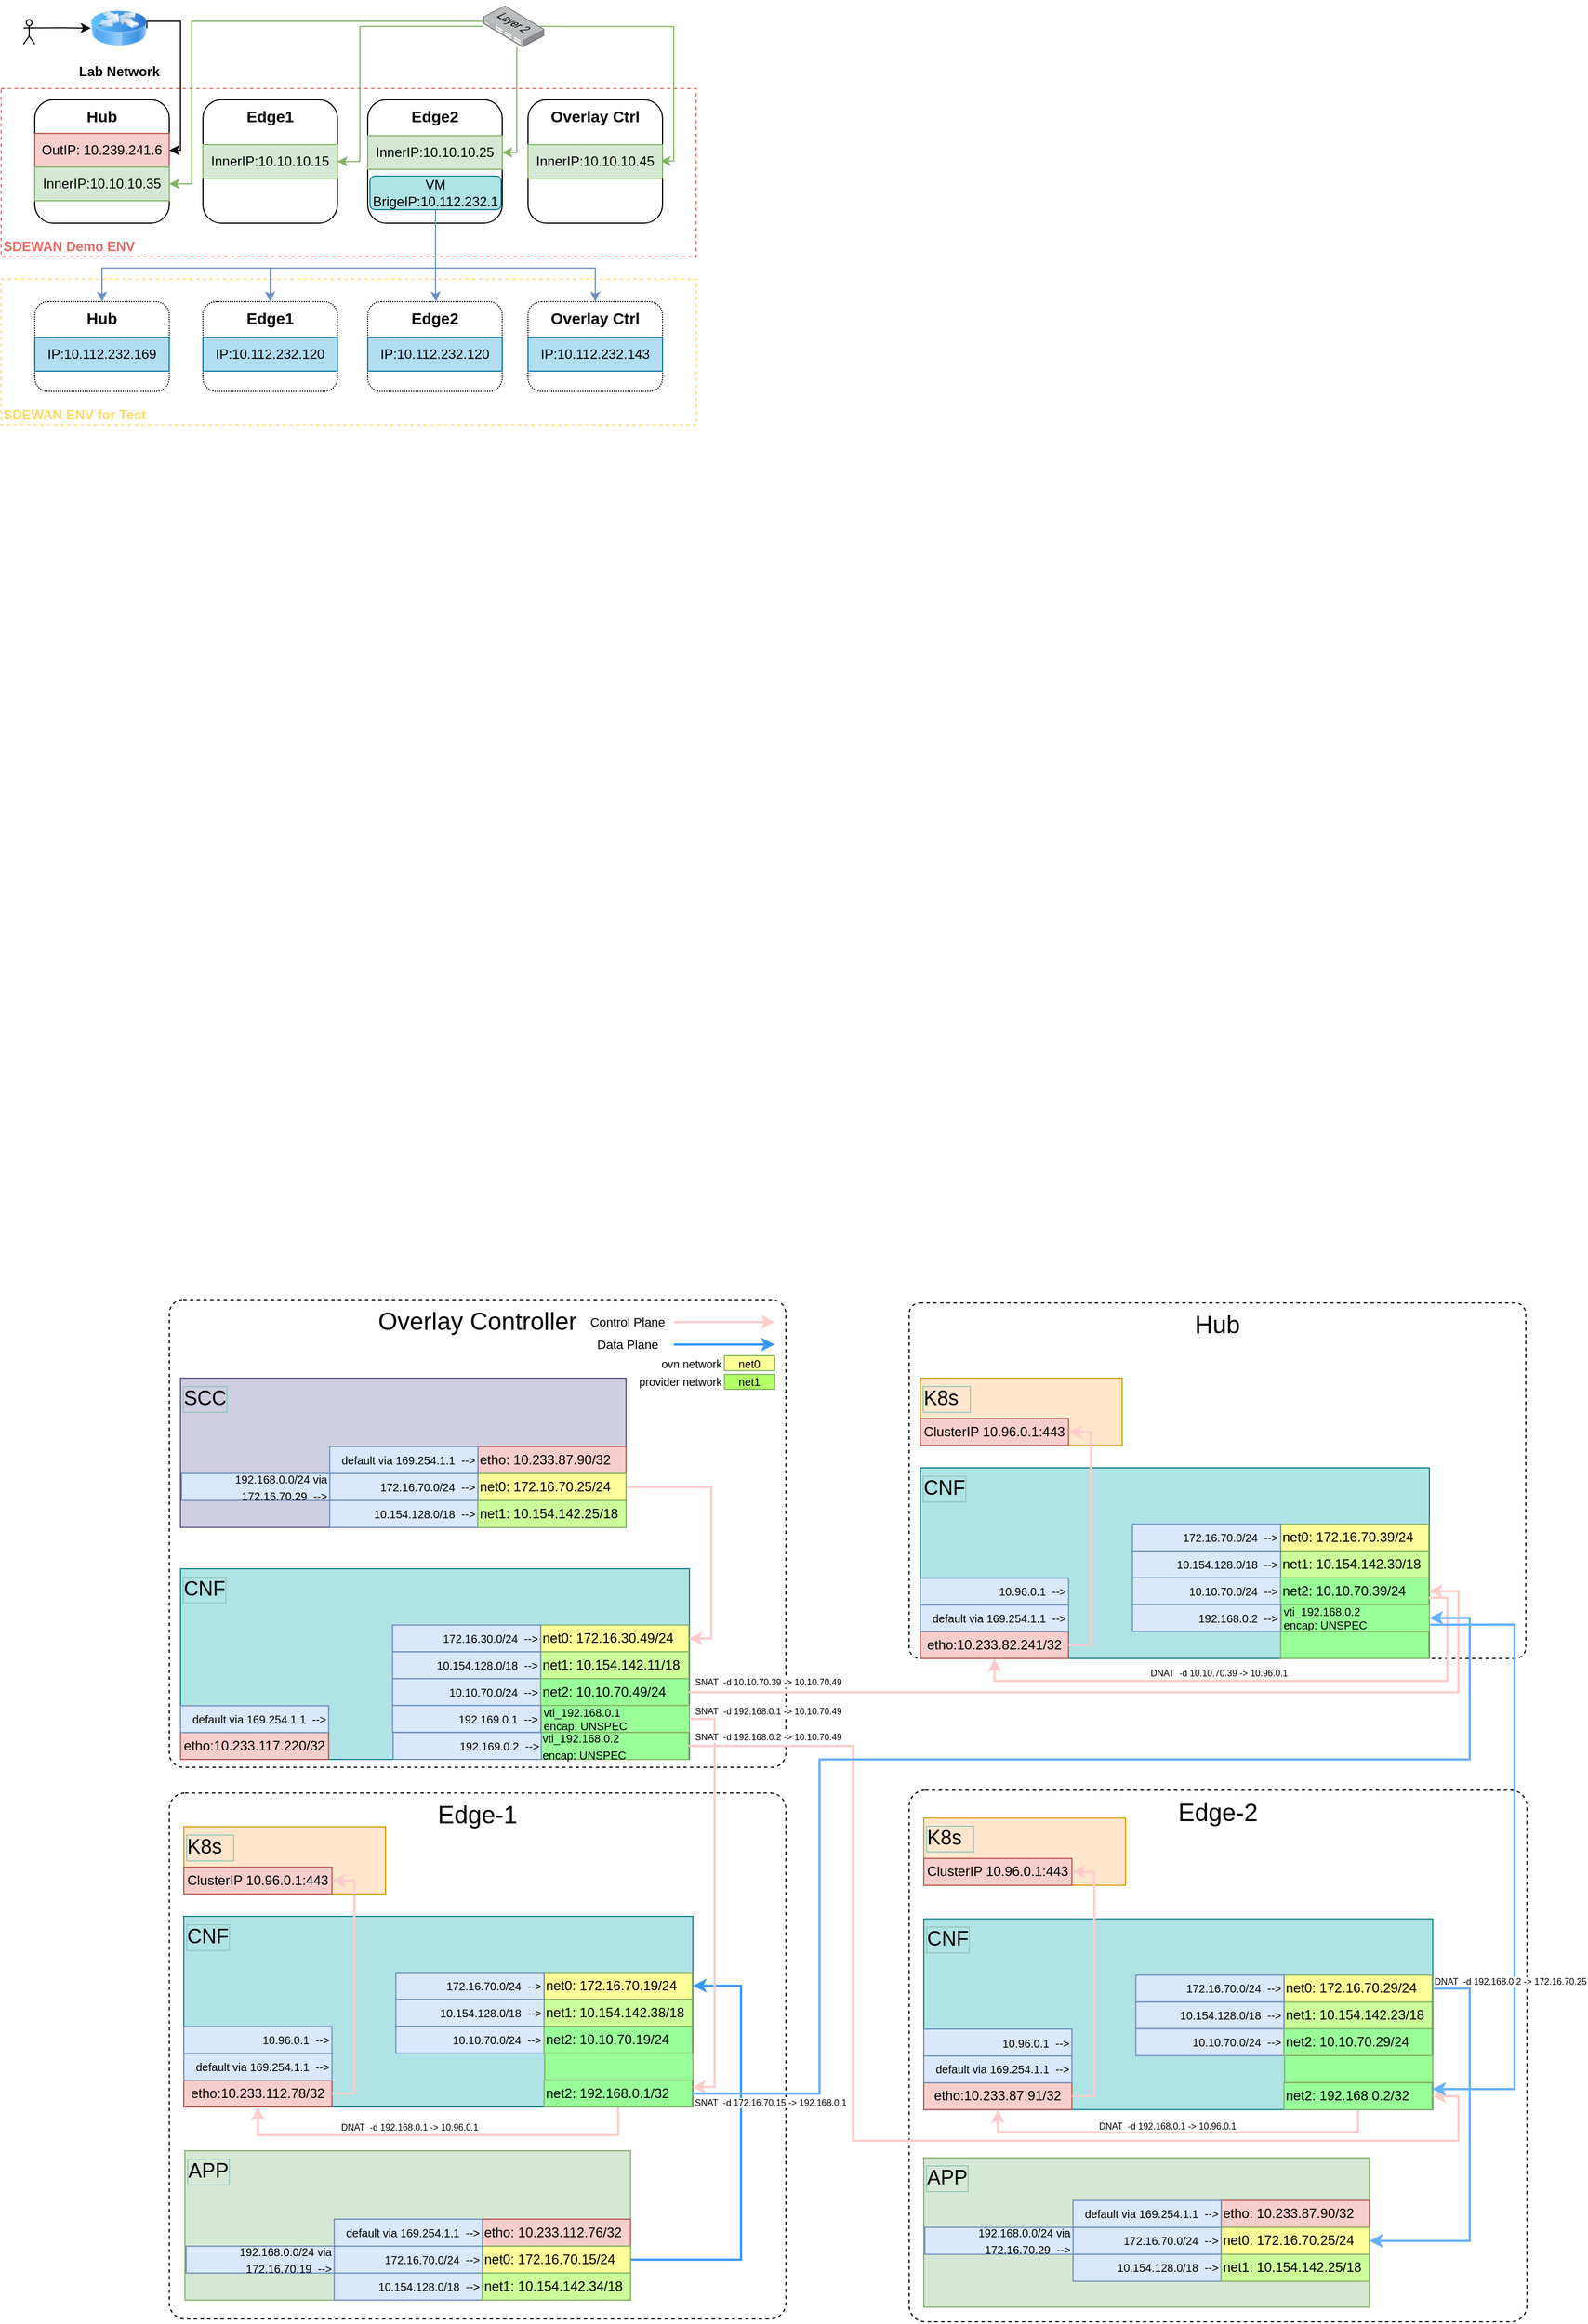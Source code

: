 <mxfile version="15.1.4" type="github">
  <diagram id="uPRll6M5eb0Z-0uBqnHo" name="Page-1">
    <mxGraphModel dx="1670" dy="893" grid="1" gridSize="10" guides="1" tooltips="1" connect="1" arrows="1" fold="1" page="1" pageScale="1" pageWidth="1100" pageHeight="850" math="0" shadow="0">
      <root>
        <mxCell id="0" />
        <mxCell id="1" parent="0" />
        <mxCell id="_BiiGx_ub_-qpmht187N-230" value="" style="group;" parent="1" vertex="1" connectable="0">
          <mxGeometry x="910" y="1827.5" width="551" height="474" as="geometry" />
        </mxCell>
        <mxCell id="_BiiGx_ub_-qpmht187N-104" value="Edge-2" style="rounded=1;whiteSpace=wrap;html=1;fontSize=22;verticalAlign=top;arcSize=3;dashed=1;container=0;" parent="_BiiGx_ub_-qpmht187N-230" vertex="1">
          <mxGeometry width="551" height="474" as="geometry" />
        </mxCell>
        <mxCell id="_BiiGx_ub_-qpmht187N-105" value="APP" style="rounded=0;whiteSpace=wrap;html=1;align=left;verticalAlign=top;labelBorderColor=#9AC7BF;fontSize=18;container=0;fillColor=#d5e8d4;strokeColor=#82b366;" parent="_BiiGx_ub_-qpmht187N-230" vertex="1">
          <mxGeometry x="13" y="327.78" width="397.43" height="133.14" as="geometry" />
        </mxCell>
        <mxCell id="_BiiGx_ub_-qpmht187N-106" value="&lt;span style=&quot;text-align: center&quot;&gt;etho: 10.233.87.90/32&lt;/span&gt;" style="rounded=0;whiteSpace=wrap;html=1;strokeColor=#b85450;container=0;fillColor=#f8cecc;align=left;" parent="_BiiGx_ub_-qpmht187N-230" vertex="1">
          <mxGeometry x="278.285" y="365.781" width="132.145" height="24.046" as="geometry" />
        </mxCell>
        <mxCell id="_BiiGx_ub_-qpmht187N-107" value="net0: 172.16.70.25/24" style="rounded=0;whiteSpace=wrap;html=1;strokeColor=#82b366;container=0;align=left;fillColor=#FFFF99;" parent="_BiiGx_ub_-qpmht187N-230" vertex="1">
          <mxGeometry x="278.285" y="389.827" width="132.145" height="24.046" as="geometry" />
        </mxCell>
        <mxCell id="_BiiGx_ub_-qpmht187N-108" value="172.16.70.0/24&amp;nbsp; --&amp;gt;" style="rounded=0;whiteSpace=wrap;html=1;fillColor=#dae8fc;strokeColor=#6c8ebf;container=0;fontSize=10;align=right;" parent="_BiiGx_ub_-qpmht187N-230" vertex="1">
          <mxGeometry x="146.141" y="389.827" width="132.145" height="24.046" as="geometry" />
        </mxCell>
        <mxCell id="_BiiGx_ub_-qpmht187N-109" value="10.154.128.0/18&amp;nbsp; --&amp;gt;" style="rounded=0;whiteSpace=wrap;html=1;fillColor=#dae8fc;strokeColor=#6c8ebf;container=0;fontSize=10;align=right;" parent="_BiiGx_ub_-qpmht187N-230" vertex="1">
          <mxGeometry x="146.141" y="413.873" width="132.145" height="24.046" as="geometry" />
        </mxCell>
        <mxCell id="_BiiGx_ub_-qpmht187N-110" value="net1: 10.154.142.25/18" style="rounded=0;whiteSpace=wrap;html=1;strokeColor=#82b366;container=0;align=left;fillColor=#CCFF99;" parent="_BiiGx_ub_-qpmht187N-230" vertex="1">
          <mxGeometry x="278.285" y="413.874" width="132.145" height="24.046" as="geometry" />
        </mxCell>
        <mxCell id="_BiiGx_ub_-qpmht187N-111" value="&lt;font style=&quot;font-size: 10px&quot;&gt;default via 169.254.1.1&amp;nbsp; --&amp;gt;&lt;/font&gt;" style="rounded=0;whiteSpace=wrap;html=1;fillColor=#dae8fc;strokeColor=#6c8ebf;container=0;align=right;" parent="_BiiGx_ub_-qpmht187N-230" vertex="1">
          <mxGeometry x="146.142" y="365.78" width="132.145" height="24.046" as="geometry" />
        </mxCell>
        <mxCell id="_BiiGx_ub_-qpmht187N-112" value="&lt;font style=&quot;font-size: 10px&quot;&gt;192.168.0.0/24 via 172.16.70.29&amp;nbsp; --&amp;gt;&lt;/font&gt;" style="rounded=0;whiteSpace=wrap;html=1;fillColor=#dae8fc;strokeColor=#6c8ebf;container=0;align=right;" parent="_BiiGx_ub_-qpmht187N-230" vertex="1">
          <mxGeometry x="14" y="389.827" width="132.145" height="24.046" as="geometry" />
        </mxCell>
        <mxCell id="_BiiGx_ub_-qpmht187N-113" value="CNF" style="rounded=0;whiteSpace=wrap;html=1;align=left;verticalAlign=top;labelBorderColor=#9AC7BF;fontSize=18;container=0;fillColor=#b0e3e6;strokeColor=#0e8088;" parent="_BiiGx_ub_-qpmht187N-230" vertex="1">
          <mxGeometry x="13" y="114.78" width="454" height="169.999" as="geometry" />
        </mxCell>
        <mxCell id="_BiiGx_ub_-qpmht187N-114" value="&lt;span&gt;etho:10.233.87.91/32&lt;br&gt;&lt;/span&gt;" style="rounded=0;whiteSpace=wrap;html=1;fillColor=#f8cecc;strokeColor=#b85450;container=0;" parent="_BiiGx_ub_-qpmht187N-230" vertex="1">
          <mxGeometry x="13.001" y="260.868" width="132.143" height="23.911" as="geometry" />
        </mxCell>
        <mxCell id="_BiiGx_ub_-qpmht187N-256" style="edgeStyle=orthogonalEdgeStyle;rounded=0;orthogonalLoop=1;jettySize=auto;html=1;exitX=1;exitY=0.5;exitDx=0;exitDy=0;entryX=1;entryY=0.5;entryDx=0;entryDy=0;fontSize=10;fontColor=#67AB9F;strokeColor=#66B2FF;strokeWidth=2;" parent="_BiiGx_ub_-qpmht187N-230" source="_BiiGx_ub_-qpmht187N-115" target="_BiiGx_ub_-qpmht187N-107" edge="1">
          <mxGeometry relative="1" as="geometry">
            <Array as="points">
              <mxPoint x="500" y="177" />
              <mxPoint x="500" y="402" />
            </Array>
          </mxGeometry>
        </mxCell>
        <mxCell id="_BiiGx_ub_-qpmht187N-115" value="net0: 172.16.70.29/24" style="rounded=0;whiteSpace=wrap;html=1;strokeColor=#82b366;container=0;align=left;fillColor=#FFFF99;" parent="_BiiGx_ub_-qpmht187N-230" vertex="1">
          <mxGeometry x="334.313" y="164.954" width="132.143" height="23.911" as="geometry" />
        </mxCell>
        <mxCell id="_BiiGx_ub_-qpmht187N-116" value="net1: 10.154.142.23/18" style="rounded=0;whiteSpace=wrap;html=1;strokeColor=#82b366;container=0;fillColor=#CCFF99;align=left;" parent="_BiiGx_ub_-qpmht187N-230" vertex="1">
          <mxGeometry x="334.313" y="188.865" width="132.143" height="23.911" as="geometry" />
        </mxCell>
        <mxCell id="_BiiGx_ub_-qpmht187N-117" value="172.16.70.0/24&amp;nbsp; --&amp;gt;" style="rounded=0;whiteSpace=wrap;html=1;fillColor=#dae8fc;strokeColor=#6c8ebf;container=0;fontSize=10;align=right;" parent="_BiiGx_ub_-qpmht187N-230" vertex="1">
          <mxGeometry x="202.17" y="164.954" width="132.143" height="23.911" as="geometry" />
        </mxCell>
        <mxCell id="_BiiGx_ub_-qpmht187N-118" value="10.154.128.0/18&amp;nbsp; --&amp;gt;" style="rounded=0;whiteSpace=wrap;html=1;fillColor=#dae8fc;strokeColor=#6c8ebf;container=0;fontSize=10;align=right;" parent="_BiiGx_ub_-qpmht187N-230" vertex="1">
          <mxGeometry x="202.17" y="188.865" width="132.143" height="23.911" as="geometry" />
        </mxCell>
        <mxCell id="_BiiGx_ub_-qpmht187N-119" value="10.10.70.0/24&amp;nbsp; --&amp;gt;" style="rounded=0;whiteSpace=wrap;html=1;fillColor=#dae8fc;strokeColor=#6c8ebf;container=0;fontSize=10;align=right;" parent="_BiiGx_ub_-qpmht187N-230" vertex="1">
          <mxGeometry x="202.17" y="212.776" width="132.143" height="23.911" as="geometry" />
        </mxCell>
        <mxCell id="_BiiGx_ub_-qpmht187N-120" value="&lt;font style=&quot;font-size: 10px&quot;&gt;default via 169.254.1.1&amp;nbsp; --&amp;gt;&lt;/font&gt;" style="rounded=0;whiteSpace=wrap;html=1;fillColor=#dae8fc;strokeColor=#6c8ebf;container=0;align=right;" parent="_BiiGx_ub_-qpmht187N-230" vertex="1">
          <mxGeometry x="13.001" y="236.957" width="132.143" height="23.911" as="geometry" />
        </mxCell>
        <mxCell id="_BiiGx_ub_-qpmht187N-121" value="net2: 10.10.70.29/24" style="rounded=0;whiteSpace=wrap;html=1;strokeColor=#82b366;container=0;align=left;fillColor=#99FF99;" parent="_BiiGx_ub_-qpmht187N-230" vertex="1">
          <mxGeometry x="334.313" y="212.777" width="132.143" height="23.911" as="geometry" />
        </mxCell>
        <mxCell id="_BiiGx_ub_-qpmht187N-122" value="" style="rounded=0;whiteSpace=wrap;html=1;strokeColor=#82b366;container=0;align=left;fillColor=#99FF99;" parent="_BiiGx_ub_-qpmht187N-230" vertex="1">
          <mxGeometry x="334.853" y="236.689" width="132.143" height="23.911" as="geometry" />
        </mxCell>
        <mxCell id="_BiiGx_ub_-qpmht187N-248" style="edgeStyle=orthogonalEdgeStyle;rounded=0;orthogonalLoop=1;jettySize=auto;html=1;exitX=0.5;exitY=1;exitDx=0;exitDy=0;entryX=0.5;entryY=1;entryDx=0;entryDy=0;fontSize=10;fontColor=#67AB9F;strokeColor=#FFCCCC;strokeWidth=2;" parent="_BiiGx_ub_-qpmht187N-230" source="_BiiGx_ub_-qpmht187N-123" target="_BiiGx_ub_-qpmht187N-114" edge="1">
          <mxGeometry relative="1" as="geometry" />
        </mxCell>
        <mxCell id="_BiiGx_ub_-qpmht187N-123" value="net2: 192.168.0.2/32" style="rounded=0;whiteSpace=wrap;html=1;strokeColor=#82b366;container=0;align=left;fillColor=#99FF99;" parent="_BiiGx_ub_-qpmht187N-230" vertex="1">
          <mxGeometry x="334.313" y="260.869" width="132.143" height="23.911" as="geometry" />
        </mxCell>
        <mxCell id="_BiiGx_ub_-qpmht187N-124" value="&lt;font style=&quot;font-size: 10px&quot;&gt;&amp;nbsp; 10.96.0.1&amp;nbsp; --&amp;gt;&lt;/font&gt;" style="rounded=0;whiteSpace=wrap;html=1;fillColor=#dae8fc;strokeColor=#6c8ebf;container=0;align=right;" parent="_BiiGx_ub_-qpmht187N-230" vertex="1">
          <mxGeometry x="13.001" y="213.046" width="132.143" height="23.911" as="geometry" />
        </mxCell>
        <mxCell id="_BiiGx_ub_-qpmht187N-240" value="" style="group" parent="_BiiGx_ub_-qpmht187N-230" vertex="1" connectable="0">
          <mxGeometry x="13" y="24.78" width="180" height="60" as="geometry" />
        </mxCell>
        <mxCell id="_BiiGx_ub_-qpmht187N-241" value="K8s&amp;nbsp;&amp;nbsp;" style="rounded=0;whiteSpace=wrap;html=1;align=left;verticalAlign=top;labelBorderColor=#9AC7BF;fontSize=18;container=0;fillColor=#ffe6cc;strokeColor=#d79b00;" parent="_BiiGx_ub_-qpmht187N-240" vertex="1">
          <mxGeometry width="180" height="60" as="geometry" />
        </mxCell>
        <mxCell id="_BiiGx_ub_-qpmht187N-242" value="ClusterIP 10.96.0.1:443" style="rounded=0;whiteSpace=wrap;html=1;fillColor=#f8cecc;strokeColor=#b85450;container=0;" parent="_BiiGx_ub_-qpmht187N-240" vertex="1">
          <mxGeometry x="0.001" y="36.088" width="132.143" height="23.911" as="geometry" />
        </mxCell>
        <mxCell id="_BiiGx_ub_-qpmht187N-250" style="edgeStyle=orthogonalEdgeStyle;rounded=0;orthogonalLoop=1;jettySize=auto;html=1;exitX=1;exitY=0.5;exitDx=0;exitDy=0;entryX=1;entryY=0.5;entryDx=0;entryDy=0;fontSize=10;fontColor=#67AB9F;strokeColor=#FFCCCC;strokeWidth=2;" parent="_BiiGx_ub_-qpmht187N-230" source="_BiiGx_ub_-qpmht187N-114" target="_BiiGx_ub_-qpmht187N-242" edge="1">
          <mxGeometry relative="1" as="geometry" />
        </mxCell>
        <mxCell id="fcIH0-72oSz8u45Yj2zX-9" value="DNAT&amp;nbsp; -d 192.168.0.1 -&amp;gt; 10.96.0.1" style="edgeLabel;html=1;align=center;verticalAlign=middle;resizable=0;points=[];fontSize=8;" vertex="1" connectable="0" parent="_BiiGx_ub_-qpmht187N-230">
          <mxGeometry x="230.0" y="299.5" as="geometry" />
        </mxCell>
        <mxCell id="_BiiGx_ub_-qpmht187N-260" value="" style="group" parent="1" vertex="1" connectable="0">
          <mxGeometry x="910" y="1400" width="550" height="317" as="geometry" />
        </mxCell>
        <mxCell id="3yVlGVuV2btpdbxURkGZ-27" value="&lt;font color=&quot;#000000&quot;&gt;Hub&lt;/font&gt;" style="rounded=1;whiteSpace=wrap;html=1;fontSize=22;verticalAlign=top;arcSize=3;dashed=1;container=0;fontColor=#67AB9F;" parent="_BiiGx_ub_-qpmht187N-260" vertex="1">
          <mxGeometry y="-7" width="550" height="317" as="geometry" />
        </mxCell>
        <mxCell id="_BiiGx_ub_-qpmht187N-131" value="CNF" style="rounded=0;whiteSpace=wrap;html=1;align=left;verticalAlign=top;labelBorderColor=#9AC7BF;fontSize=18;container=0;fillColor=#b0e3e6;strokeColor=#0e8088;" parent="_BiiGx_ub_-qpmht187N-260" vertex="1">
          <mxGeometry x="10" y="140" width="454" height="169.999" as="geometry" />
        </mxCell>
        <mxCell id="_BiiGx_ub_-qpmht187N-132" value="&lt;span&gt;etho:10.233.82.241/32&lt;br&gt;&lt;/span&gt;" style="rounded=0;whiteSpace=wrap;html=1;fillColor=#f8cecc;strokeColor=#b85450;container=0;" parent="_BiiGx_ub_-qpmht187N-260" vertex="1">
          <mxGeometry x="10.001" y="286.088" width="132.143" height="23.911" as="geometry" />
        </mxCell>
        <mxCell id="_BiiGx_ub_-qpmht187N-133" value="net0: 172.16.70.39/24" style="rounded=0;whiteSpace=wrap;html=1;strokeColor=#82b366;container=0;align=left;fillColor=#FFFF99;" parent="_BiiGx_ub_-qpmht187N-260" vertex="1">
          <mxGeometry x="331.313" y="190.174" width="132.143" height="23.911" as="geometry" />
        </mxCell>
        <mxCell id="_BiiGx_ub_-qpmht187N-134" value="net1: 10.154.142.30/18" style="rounded=0;whiteSpace=wrap;html=1;strokeColor=#82b366;container=0;fillColor=#CCFF99;align=left;" parent="_BiiGx_ub_-qpmht187N-260" vertex="1">
          <mxGeometry x="331.313" y="214.085" width="132.143" height="23.911" as="geometry" />
        </mxCell>
        <mxCell id="_BiiGx_ub_-qpmht187N-135" value="172.16.70.0/24&amp;nbsp; --&amp;gt;" style="rounded=0;whiteSpace=wrap;html=1;fillColor=#dae8fc;strokeColor=#6c8ebf;container=0;fontSize=10;align=right;" parent="_BiiGx_ub_-qpmht187N-260" vertex="1">
          <mxGeometry x="199.17" y="190.174" width="132.143" height="23.911" as="geometry" />
        </mxCell>
        <mxCell id="_BiiGx_ub_-qpmht187N-136" value="10.154.128.0/18&amp;nbsp; --&amp;gt;" style="rounded=0;whiteSpace=wrap;html=1;fillColor=#dae8fc;strokeColor=#6c8ebf;container=0;fontSize=10;align=right;" parent="_BiiGx_ub_-qpmht187N-260" vertex="1">
          <mxGeometry x="199.17" y="214.085" width="132.143" height="23.911" as="geometry" />
        </mxCell>
        <mxCell id="_BiiGx_ub_-qpmht187N-137" value="10.10.70.0/24&amp;nbsp; --&amp;gt;" style="rounded=0;whiteSpace=wrap;html=1;fillColor=#dae8fc;strokeColor=#6c8ebf;container=0;fontSize=10;align=right;" parent="_BiiGx_ub_-qpmht187N-260" vertex="1">
          <mxGeometry x="199.17" y="237.996" width="132.143" height="23.911" as="geometry" />
        </mxCell>
        <mxCell id="_BiiGx_ub_-qpmht187N-138" value="&lt;font style=&quot;font-size: 10px&quot;&gt;default via 169.254.1.1&amp;nbsp; --&amp;gt;&lt;/font&gt;" style="rounded=0;whiteSpace=wrap;html=1;fillColor=#dae8fc;strokeColor=#6c8ebf;container=0;align=right;" parent="_BiiGx_ub_-qpmht187N-260" vertex="1">
          <mxGeometry x="10.001" y="262.177" width="132.143" height="23.911" as="geometry" />
        </mxCell>
        <mxCell id="_BiiGx_ub_-qpmht187N-139" value="net2: 10.10.70.39/24" style="rounded=0;whiteSpace=wrap;html=1;strokeColor=#82b366;container=0;align=left;fillColor=#99FF99;" parent="_BiiGx_ub_-qpmht187N-260" vertex="1">
          <mxGeometry x="331.313" y="237.997" width="132.143" height="23.911" as="geometry" />
        </mxCell>
        <mxCell id="_BiiGx_ub_-qpmht187N-140" value="vti_192.168.0.2&lt;br&gt;encap: UNSPEC" style="rounded=0;whiteSpace=wrap;html=1;strokeColor=#82b366;container=0;align=left;fillColor=#99FF99;fontSize=10;" parent="_BiiGx_ub_-qpmht187N-260" vertex="1">
          <mxGeometry x="331.853" y="261.909" width="132.143" height="23.911" as="geometry" />
        </mxCell>
        <mxCell id="_BiiGx_ub_-qpmht187N-141" value="" style="rounded=0;whiteSpace=wrap;html=1;strokeColor=#82b366;container=0;align=left;fillColor=#99FF99;" parent="_BiiGx_ub_-qpmht187N-260" vertex="1">
          <mxGeometry x="331.313" y="286.089" width="132.143" height="23.911" as="geometry" />
        </mxCell>
        <mxCell id="_BiiGx_ub_-qpmht187N-142" value="&lt;font style=&quot;font-size: 10px&quot;&gt;&amp;nbsp; 10.96.0.1&amp;nbsp; --&amp;gt;&lt;/font&gt;" style="rounded=0;whiteSpace=wrap;html=1;fillColor=#dae8fc;strokeColor=#6c8ebf;container=0;align=right;" parent="_BiiGx_ub_-qpmht187N-260" vertex="1">
          <mxGeometry x="10.001" y="238.266" width="132.143" height="23.911" as="geometry" />
        </mxCell>
        <mxCell id="_BiiGx_ub_-qpmht187N-144" value="192.168.0.2&amp;nbsp; --&amp;gt;" style="rounded=0;whiteSpace=wrap;html=1;fillColor=#dae8fc;strokeColor=#6c8ebf;container=0;fontSize=10;align=right;" parent="_BiiGx_ub_-qpmht187N-260" vertex="1">
          <mxGeometry x="199.17" y="261.906" width="132.143" height="23.911" as="geometry" />
        </mxCell>
        <mxCell id="_BiiGx_ub_-qpmht187N-236" value="" style="group" parent="_BiiGx_ub_-qpmht187N-260" vertex="1" connectable="0">
          <mxGeometry x="10" y="60" width="180" height="60" as="geometry" />
        </mxCell>
        <mxCell id="_BiiGx_ub_-qpmht187N-187" value="K8s&amp;nbsp;&amp;nbsp;" style="rounded=0;whiteSpace=wrap;html=1;align=left;verticalAlign=top;labelBorderColor=#9AC7BF;fontSize=18;container=0;fillColor=#ffe6cc;strokeColor=#d79b00;" parent="_BiiGx_ub_-qpmht187N-236" vertex="1">
          <mxGeometry width="180" height="60" as="geometry" />
        </mxCell>
        <mxCell id="_BiiGx_ub_-qpmht187N-188" value="ClusterIP 10.96.0.1:443" style="rounded=0;whiteSpace=wrap;html=1;fillColor=#f8cecc;strokeColor=#b85450;container=0;" parent="_BiiGx_ub_-qpmht187N-236" vertex="1">
          <mxGeometry x="0.001" y="36.088" width="132.143" height="23.911" as="geometry" />
        </mxCell>
        <mxCell id="cJAg5BunOK3X6khebrht-1" style="edgeStyle=orthogonalEdgeStyle;rounded=0;orthogonalLoop=1;jettySize=auto;html=1;exitX=1;exitY=0.5;exitDx=0;exitDy=0;entryX=1;entryY=0.5;entryDx=0;entryDy=0;strokeColor=#FFCCCC;strokeWidth=2;" parent="_BiiGx_ub_-qpmht187N-260" source="_BiiGx_ub_-qpmht187N-132" target="_BiiGx_ub_-qpmht187N-188" edge="1">
          <mxGeometry relative="1" as="geometry" />
        </mxCell>
        <mxCell id="fcIH0-72oSz8u45Yj2zX-10" style="edgeStyle=orthogonalEdgeStyle;rounded=0;orthogonalLoop=1;jettySize=auto;html=1;exitX=1;exitY=0.75;exitDx=0;exitDy=0;entryX=0.5;entryY=1;entryDx=0;entryDy=0;strokeWidth=2;strokeColor=#FFCCCC;" edge="1" parent="_BiiGx_ub_-qpmht187N-260" source="_BiiGx_ub_-qpmht187N-139" target="_BiiGx_ub_-qpmht187N-132">
          <mxGeometry relative="1" as="geometry">
            <Array as="points">
              <mxPoint x="480" y="256" />
              <mxPoint x="480" y="330" />
              <mxPoint x="76" y="330" />
            </Array>
          </mxGeometry>
        </mxCell>
        <mxCell id="_BiiGx_ub_-qpmht187N-175" value="" style="group;fillColor=#ffffff;container=0;" parent="1" vertex="1" connectable="0">
          <mxGeometry x="250" y="1830" width="550" height="450" as="geometry" />
        </mxCell>
        <mxCell id="_BiiGx_ub_-qpmht187N-244" value="" style="group" parent="1" vertex="1" connectable="0">
          <mxGeometry x="250" y="1390" width="554.0" height="417" as="geometry" />
        </mxCell>
        <mxCell id="_BiiGx_ub_-qpmht187N-147" value="Overlay Controller" style="rounded=1;whiteSpace=wrap;html=1;fontSize=22;verticalAlign=top;arcSize=3;dashed=1;container=0;" parent="_BiiGx_ub_-qpmht187N-244" vertex="1">
          <mxGeometry width="550" height="417" as="geometry" />
        </mxCell>
        <mxCell id="_BiiGx_ub_-qpmht187N-148" value="CNF" style="rounded=0;whiteSpace=wrap;html=1;align=left;verticalAlign=top;labelBorderColor=#9AC7BF;fontSize=18;container=0;fillColor=#b0e3e6;strokeColor=#0e8088;" parent="_BiiGx_ub_-qpmht187N-244" vertex="1">
          <mxGeometry x="10" y="240" width="454" height="169.999" as="geometry" />
        </mxCell>
        <mxCell id="_BiiGx_ub_-qpmht187N-149" value="&lt;span&gt;etho:10.233.117.220/32&lt;br&gt;&lt;/span&gt;" style="rounded=0;whiteSpace=wrap;html=1;fillColor=#f8cecc;strokeColor=#b85450;container=0;" parent="_BiiGx_ub_-qpmht187N-244" vertex="1">
          <mxGeometry x="10.001" y="386.088" width="132.143" height="23.911" as="geometry" />
        </mxCell>
        <mxCell id="_BiiGx_ub_-qpmht187N-150" value="net0: 172.16.30.49/24" style="rounded=0;whiteSpace=wrap;html=1;strokeColor=#82b366;container=0;align=left;fillColor=#FFFF99;" parent="_BiiGx_ub_-qpmht187N-244" vertex="1">
          <mxGeometry x="331.313" y="290.174" width="132.143" height="23.911" as="geometry" />
        </mxCell>
        <mxCell id="_BiiGx_ub_-qpmht187N-151" value="net1: 10.154.142.11/18" style="rounded=0;whiteSpace=wrap;html=1;strokeColor=#82b366;container=0;fillColor=#CCFF99;align=left;" parent="_BiiGx_ub_-qpmht187N-244" vertex="1">
          <mxGeometry x="331.313" y="314.085" width="132.143" height="23.911" as="geometry" />
        </mxCell>
        <mxCell id="_BiiGx_ub_-qpmht187N-152" value="172.16.30.0/24&amp;nbsp; --&amp;gt;" style="rounded=0;whiteSpace=wrap;html=1;fillColor=#dae8fc;strokeColor=#6c8ebf;container=0;fontSize=10;align=right;" parent="_BiiGx_ub_-qpmht187N-244" vertex="1">
          <mxGeometry x="199.17" y="290.174" width="132.143" height="23.911" as="geometry" />
        </mxCell>
        <mxCell id="_BiiGx_ub_-qpmht187N-153" value="10.154.128.0/18&amp;nbsp; --&amp;gt;" style="rounded=0;whiteSpace=wrap;html=1;fillColor=#dae8fc;strokeColor=#6c8ebf;container=0;fontSize=10;align=right;" parent="_BiiGx_ub_-qpmht187N-244" vertex="1">
          <mxGeometry x="199.17" y="314.085" width="132.143" height="23.911" as="geometry" />
        </mxCell>
        <mxCell id="_BiiGx_ub_-qpmht187N-154" value="10.10.70.0/24&amp;nbsp; --&amp;gt;" style="rounded=0;whiteSpace=wrap;html=1;fillColor=#dae8fc;strokeColor=#6c8ebf;container=0;fontSize=10;align=right;" parent="_BiiGx_ub_-qpmht187N-244" vertex="1">
          <mxGeometry x="199.17" y="337.996" width="132.143" height="23.911" as="geometry" />
        </mxCell>
        <mxCell id="_BiiGx_ub_-qpmht187N-155" value="&lt;font style=&quot;font-size: 10px&quot;&gt;default via 169.254.1.1&amp;nbsp; --&amp;gt;&lt;/font&gt;" style="rounded=0;whiteSpace=wrap;html=1;fillColor=#dae8fc;strokeColor=#6c8ebf;container=0;align=right;" parent="_BiiGx_ub_-qpmht187N-244" vertex="1">
          <mxGeometry x="10.001" y="362.177" width="132.143" height="23.911" as="geometry" />
        </mxCell>
        <mxCell id="_BiiGx_ub_-qpmht187N-156" value="net2: 10.10.70.49/24" style="rounded=0;whiteSpace=wrap;html=1;strokeColor=#82b366;container=0;align=left;fillColor=#99FF99;" parent="_BiiGx_ub_-qpmht187N-244" vertex="1">
          <mxGeometry x="331.313" y="337.997" width="132.143" height="23.911" as="geometry" />
        </mxCell>
        <mxCell id="_BiiGx_ub_-qpmht187N-157" value="&lt;span&gt;vti_192.168.0.1&lt;/span&gt;&lt;br&gt;&lt;span&gt;encap: UNSPEC&lt;/span&gt;" style="rounded=0;whiteSpace=wrap;html=1;strokeColor=#82b366;container=0;align=left;fillColor=#99FF99;fontSize=10;" parent="_BiiGx_ub_-qpmht187N-244" vertex="1">
          <mxGeometry x="331.853" y="361.909" width="132.143" height="23.911" as="geometry" />
        </mxCell>
        <mxCell id="_BiiGx_ub_-qpmht187N-158" value="&lt;span style=&quot;font-size: 10px&quot;&gt;vti_192.168.0.2&lt;br&gt;&lt;/span&gt;&lt;span style=&quot;font-size: 10px&quot;&gt;encap: UNSPEC&lt;/span&gt;" style="rounded=0;whiteSpace=wrap;html=1;strokeColor=#82b366;container=0;align=left;fillColor=#99FF99;" parent="_BiiGx_ub_-qpmht187N-244" vertex="1">
          <mxGeometry x="331.313" y="386.089" width="132.143" height="23.911" as="geometry" />
        </mxCell>
        <mxCell id="_BiiGx_ub_-qpmht187N-160" value="192.169.0.1&amp;nbsp; --&amp;gt;" style="rounded=0;whiteSpace=wrap;html=1;fillColor=#dae8fc;strokeColor=#6c8ebf;container=0;fontSize=10;align=right;" parent="_BiiGx_ub_-qpmht187N-244" vertex="1">
          <mxGeometry x="199.17" y="361.906" width="132.143" height="23.911" as="geometry" />
        </mxCell>
        <mxCell id="_BiiGx_ub_-qpmht187N-172" value="192.169.0.2&amp;nbsp; --&amp;gt;" style="rounded=0;whiteSpace=wrap;html=1;fillColor=#dae8fc;strokeColor=#6c8ebf;container=0;fontSize=10;align=right;" parent="_BiiGx_ub_-qpmht187N-244" vertex="1">
          <mxGeometry x="199.71" y="386.086" width="132.143" height="23.911" as="geometry" />
        </mxCell>
        <mxCell id="_BiiGx_ub_-qpmht187N-227" style="edgeStyle=orthogonalEdgeStyle;rounded=0;orthogonalLoop=1;jettySize=auto;html=1;exitX=1;exitY=0.5;exitDx=0;exitDy=0;entryX=1;entryY=0.5;entryDx=0;entryDy=0;fontSize=10;fontColor=#67AB9F;strokeColor=#FFCCCC;strokeWidth=2;" parent="_BiiGx_ub_-qpmht187N-244" source="_BiiGx_ub_-qpmht187N-166" target="_BiiGx_ub_-qpmht187N-150" edge="1">
          <mxGeometry as="geometry" />
        </mxCell>
        <mxCell id="_BiiGx_ub_-qpmht187N-164" value="SCC" style="rounded=0;whiteSpace=wrap;html=1;align=left;verticalAlign=top;labelBorderColor=#9AC7BF;fontSize=18;container=0;fillColor=#d0cee2;strokeColor=#56517e;" parent="_BiiGx_ub_-qpmht187N-244" vertex="1">
          <mxGeometry x="10" y="70" width="397.43" height="133.14" as="geometry" />
        </mxCell>
        <mxCell id="_BiiGx_ub_-qpmht187N-165" value="&lt;span style=&quot;text-align: center&quot;&gt;etho: 10.233.87.90/32&lt;/span&gt;" style="rounded=0;whiteSpace=wrap;html=1;strokeColor=#b85450;container=0;fillColor=#f8cecc;align=left;" parent="_BiiGx_ub_-qpmht187N-244" vertex="1">
          <mxGeometry x="275.285" y="131.001" width="132.145" height="24.046" as="geometry" />
        </mxCell>
        <mxCell id="_BiiGx_ub_-qpmht187N-166" value="net0: 172.16.70.25/24" style="rounded=0;whiteSpace=wrap;html=1;strokeColor=#82b366;container=0;align=left;fillColor=#FFFF99;" parent="_BiiGx_ub_-qpmht187N-244" vertex="1">
          <mxGeometry x="275.285" y="155.047" width="132.145" height="24.046" as="geometry" />
        </mxCell>
        <mxCell id="_BiiGx_ub_-qpmht187N-167" value="172.16.70.0/24&amp;nbsp; --&amp;gt;" style="rounded=0;whiteSpace=wrap;html=1;fillColor=#dae8fc;strokeColor=#6c8ebf;container=0;fontSize=10;align=right;" parent="_BiiGx_ub_-qpmht187N-244" vertex="1">
          <mxGeometry x="143.141" y="155.047" width="132.145" height="24.046" as="geometry" />
        </mxCell>
        <mxCell id="_BiiGx_ub_-qpmht187N-168" value="10.154.128.0/18&amp;nbsp; --&amp;gt;" style="rounded=0;whiteSpace=wrap;html=1;fillColor=#dae8fc;strokeColor=#6c8ebf;container=0;fontSize=10;align=right;" parent="_BiiGx_ub_-qpmht187N-244" vertex="1">
          <mxGeometry x="143.141" y="179.093" width="132.145" height="24.046" as="geometry" />
        </mxCell>
        <mxCell id="_BiiGx_ub_-qpmht187N-169" value="net1: 10.154.142.25/18" style="rounded=0;whiteSpace=wrap;html=1;strokeColor=#82b366;container=0;align=left;fillColor=#CCFF99;" parent="_BiiGx_ub_-qpmht187N-244" vertex="1">
          <mxGeometry x="275.285" y="179.094" width="132.145" height="24.046" as="geometry" />
        </mxCell>
        <mxCell id="_BiiGx_ub_-qpmht187N-170" value="&lt;font style=&quot;font-size: 10px&quot;&gt;default via 169.254.1.1&amp;nbsp; --&amp;gt;&lt;/font&gt;" style="rounded=0;whiteSpace=wrap;html=1;fillColor=#dae8fc;strokeColor=#6c8ebf;container=0;align=right;" parent="_BiiGx_ub_-qpmht187N-244" vertex="1">
          <mxGeometry x="143.142" y="131" width="132.145" height="24.046" as="geometry" />
        </mxCell>
        <mxCell id="_BiiGx_ub_-qpmht187N-171" value="&lt;font style=&quot;font-size: 10px&quot;&gt;192.168.0.0/24 via 172.16.70.29&amp;nbsp; --&amp;gt;&lt;/font&gt;" style="rounded=0;whiteSpace=wrap;html=1;fillColor=#dae8fc;strokeColor=#6c8ebf;container=0;align=right;" parent="_BiiGx_ub_-qpmht187N-244" vertex="1">
          <mxGeometry x="11" y="155.047" width="132.145" height="24.046" as="geometry" />
        </mxCell>
        <mxCell id="fcIH0-72oSz8u45Yj2zX-12" value="SNAT&amp;nbsp; -d 10.10.70.39 -&amp;gt; 10.10.70.49" style="edgeLabel;html=1;align=center;verticalAlign=middle;resizable=0;points=[];fontSize=8;" vertex="1" connectable="0" parent="_BiiGx_ub_-qpmht187N-244">
          <mxGeometry x="534.0" y="341" as="geometry" />
        </mxCell>
        <mxCell id="fcIH0-72oSz8u45Yj2zX-14" value="SNAT&amp;nbsp; -d 192.168.0.1 -&amp;gt; 10.10.70.49" style="edgeLabel;html=1;align=center;verticalAlign=middle;resizable=0;points=[];fontSize=8;" vertex="1" connectable="0" parent="_BiiGx_ub_-qpmht187N-244">
          <mxGeometry x="534.0" y="367.18" as="geometry" />
        </mxCell>
        <mxCell id="fcIH0-72oSz8u45Yj2zX-51" value="" style="group;fontSize=10;align=center;" vertex="1" connectable="0" parent="_BiiGx_ub_-qpmht187N-244">
          <mxGeometry x="420" y="50" width="120" height="30" as="geometry" />
        </mxCell>
        <mxCell id="fcIH0-72oSz8u45Yj2zX-46" value="" style="group;fontSize=10;align=center;" vertex="1" connectable="0" parent="fcIH0-72oSz8u45Yj2zX-51">
          <mxGeometry width="120.0" height="13.349" as="geometry" />
        </mxCell>
        <mxCell id="fcIH0-72oSz8u45Yj2zX-44" value="net0" style="rounded=0;whiteSpace=wrap;html=1;strokeColor=#82b366;container=0;align=center;fillColor=#FFFF99;fontSize=10;" vertex="1" parent="fcIH0-72oSz8u45Yj2zX-46">
          <mxGeometry x="75.196" width="44.804" height="13.349" as="geometry" />
        </mxCell>
        <mxCell id="fcIH0-72oSz8u45Yj2zX-45" value="ovn network" style="text;html=1;strokeColor=none;fillColor=none;align=right;verticalAlign=middle;whiteSpace=wrap;rounded=0;fontSize=10;" vertex="1" parent="fcIH0-72oSz8u45Yj2zX-46">
          <mxGeometry y="1.11" width="75.273" height="11.101" as="geometry" />
        </mxCell>
        <mxCell id="fcIH0-72oSz8u45Yj2zX-47" value="" style="group;fontSize=10;align=center;" vertex="1" connectable="0" parent="fcIH0-72oSz8u45Yj2zX-51">
          <mxGeometry y="16.651" width="120.0" height="13.349" as="geometry" />
        </mxCell>
        <mxCell id="fcIH0-72oSz8u45Yj2zX-48" value="net1" style="rounded=0;whiteSpace=wrap;html=1;strokeColor=#82b366;container=0;align=center;fillColor=#B3FF66;fontSize=10;" vertex="1" parent="fcIH0-72oSz8u45Yj2zX-47">
          <mxGeometry x="75.196" width="44.804" height="13.349" as="geometry" />
        </mxCell>
        <mxCell id="fcIH0-72oSz8u45Yj2zX-49" value="&lt;font style=&quot;font-size: 10px;&quot;&gt;provider network&lt;/font&gt;" style="text;html=1;strokeColor=none;fillColor=none;align=right;verticalAlign=middle;whiteSpace=wrap;rounded=0;fontSize=10;" vertex="1" parent="fcIH0-72oSz8u45Yj2zX-47">
          <mxGeometry x="-32.727" y="1.11" width="108.0" height="11.101" as="geometry" />
        </mxCell>
        <mxCell id="7EhR9RoNfgnr2oAYTbMp-80" value="SDEWAN ENV for Test" style="rounded=0;whiteSpace=wrap;html=1;verticalAlign=bottom;dashed=1;align=left;labelBorderColor=none;fontStyle=1;strokeColor=#FFD966;fontColor=#FFD966;" parent="1" vertex="1">
          <mxGeometry x="100" y="480" width="620" height="130" as="geometry" />
        </mxCell>
        <mxCell id="7EhR9RoNfgnr2oAYTbMp-63" value="SDEWAN Demo ENV" style="rounded=0;whiteSpace=wrap;html=1;verticalAlign=bottom;dashed=1;align=left;labelBorderColor=none;fontStyle=1;fontColor=#EA6B66;strokeColor=#EA6B66;" parent="1" vertex="1">
          <mxGeometry x="100" y="310" width="620" height="150" as="geometry" />
        </mxCell>
        <mxCell id="7EhR9RoNfgnr2oAYTbMp-49" style="edgeStyle=orthogonalEdgeStyle;rounded=0;orthogonalLoop=1;jettySize=auto;html=1;entryX=1;entryY=0.5;entryDx=0;entryDy=0;fillColor=#d5e8d4;strokeColor=#82b366;" parent="1" source="7EhR9RoNfgnr2oAYTbMp-2" target="7EhR9RoNfgnr2oAYTbMp-15" edge="1">
          <mxGeometry relative="1" as="geometry">
            <Array as="points">
              <mxPoint x="270" y="250" />
              <mxPoint x="270" y="395" />
            </Array>
          </mxGeometry>
        </mxCell>
        <mxCell id="7EhR9RoNfgnr2oAYTbMp-58" style="edgeStyle=orthogonalEdgeStyle;rounded=0;orthogonalLoop=1;jettySize=auto;html=1;entryX=1;entryY=0.5;entryDx=0;entryDy=0;fillColor=#d5e8d4;strokeColor=#82b366;" parent="1" source="7EhR9RoNfgnr2oAYTbMp-2" target="7EhR9RoNfgnr2oAYTbMp-45" edge="1">
          <mxGeometry relative="1" as="geometry">
            <Array as="points">
              <mxPoint x="560" y="367" />
            </Array>
          </mxGeometry>
        </mxCell>
        <mxCell id="7EhR9RoNfgnr2oAYTbMp-60" style="edgeStyle=orthogonalEdgeStyle;rounded=0;orthogonalLoop=1;jettySize=auto;html=1;entryX=1;entryY=0.5;entryDx=0;entryDy=0;jumpSize=2;fillColor=#d5e8d4;strokeColor=#82b366;" parent="1" source="7EhR9RoNfgnr2oAYTbMp-2" target="7EhR9RoNfgnr2oAYTbMp-43" edge="1">
          <mxGeometry relative="1" as="geometry">
            <Array as="points">
              <mxPoint x="420" y="255" />
              <mxPoint x="420" y="375" />
            </Array>
          </mxGeometry>
        </mxCell>
        <mxCell id="7EhR9RoNfgnr2oAYTbMp-61" style="edgeStyle=orthogonalEdgeStyle;rounded=0;orthogonalLoop=1;jettySize=auto;html=1;entryX=1.019;entryY=0.487;entryDx=0;entryDy=0;entryPerimeter=0;jumpSize=2;fillColor=#d5e8d4;strokeColor=#82b366;" parent="1" edge="1">
          <mxGeometry relative="1" as="geometry">
            <mxPoint x="688.28" y="374.61" as="targetPoint" />
            <mxPoint x="580.4" y="254.556" as="sourcePoint" />
            <Array as="points">
              <mxPoint x="700" y="255" />
              <mxPoint x="700" y="375" />
            </Array>
          </mxGeometry>
        </mxCell>
        <mxCell id="7EhR9RoNfgnr2oAYTbMp-2" value="" style="points=[];aspect=fixed;html=1;align=center;shadow=0;dashed=0;image;image=img/lib/allied_telesis/switch/Switch_24_port_L2.svg;" parent="1" vertex="1">
          <mxGeometry x="530" y="235.85" width="54.4" height="37.29" as="geometry" />
        </mxCell>
        <mxCell id="7EhR9RoNfgnr2oAYTbMp-3" value="&lt;b&gt;&lt;font style=&quot;font-size: 14px&quot;&gt;Hub&lt;/font&gt;&lt;/b&gt;" style="rounded=1;whiteSpace=wrap;html=1;verticalAlign=top;" parent="1" vertex="1">
          <mxGeometry x="130" y="320" width="120" height="110" as="geometry" />
        </mxCell>
        <mxCell id="7EhR9RoNfgnr2oAYTbMp-19" style="edgeStyle=orthogonalEdgeStyle;orthogonalLoop=1;jettySize=auto;html=1;exitX=1;exitY=0.5;exitDx=0;exitDy=0;entryX=1;entryY=0.5;entryDx=0;entryDy=0;rounded=0;" parent="1" source="7EhR9RoNfgnr2oAYTbMp-6" target="7EhR9RoNfgnr2oAYTbMp-14" edge="1">
          <mxGeometry relative="1" as="geometry">
            <Array as="points">
              <mxPoint x="260" y="250" />
              <mxPoint x="260" y="365" />
            </Array>
          </mxGeometry>
        </mxCell>
        <mxCell id="7EhR9RoNfgnr2oAYTbMp-6" value="&lt;b&gt;Lab Network&lt;/b&gt;" style="image;html=1;image=img/lib/clip_art/networking/Router_Icon_128x128.png;verticalAlign=top;" parent="1" vertex="1">
          <mxGeometry x="180" y="231.14" width="50" height="50" as="geometry" />
        </mxCell>
        <mxCell id="7EhR9RoNfgnr2oAYTbMp-14" value="&lt;span&gt;OutIP: 10.239.241.6&lt;/span&gt;" style="rounded=0;whiteSpace=wrap;html=1;fillColor=#f8cecc;strokeColor=#b85450;" parent="1" vertex="1">
          <mxGeometry x="130" y="350" width="120" height="30" as="geometry" />
        </mxCell>
        <mxCell id="7EhR9RoNfgnr2oAYTbMp-15" value="&lt;span&gt;I&lt;/span&gt;nnerIP:10.10.10.35" style="rounded=0;whiteSpace=wrap;html=1;fillColor=#d5e8d4;strokeColor=#82b366;" parent="1" vertex="1">
          <mxGeometry x="130" y="380" width="120" height="30" as="geometry" />
        </mxCell>
        <mxCell id="7EhR9RoNfgnr2oAYTbMp-22" style="edgeStyle=orthogonalEdgeStyle;rounded=0;orthogonalLoop=1;jettySize=auto;html=1;exitX=1;exitY=0.333;exitDx=0;exitDy=0;exitPerimeter=0;" parent="1" source="7EhR9RoNfgnr2oAYTbMp-21" target="7EhR9RoNfgnr2oAYTbMp-6" edge="1">
          <mxGeometry relative="1" as="geometry" />
        </mxCell>
        <mxCell id="7EhR9RoNfgnr2oAYTbMp-21" value="" style="shape=umlActor;verticalLabelPosition=bottom;verticalAlign=top;html=1;outlineConnect=0;" parent="1" vertex="1">
          <mxGeometry x="120" y="248.49" width="10" height="22" as="geometry" />
        </mxCell>
        <mxCell id="7EhR9RoNfgnr2oAYTbMp-42" value="&lt;b&gt;&lt;font style=&quot;font-size: 14px&quot;&gt;Edge1&lt;/font&gt;&lt;/b&gt;" style="rounded=1;whiteSpace=wrap;html=1;verticalAlign=top;" parent="1" vertex="1">
          <mxGeometry x="280" y="320" width="120" height="110" as="geometry" />
        </mxCell>
        <mxCell id="7EhR9RoNfgnr2oAYTbMp-43" value="&lt;span&gt;I&lt;/span&gt;nnerIP:10.10.10.15" style="rounded=0;whiteSpace=wrap;html=1;fillColor=#d5e8d4;strokeColor=#82b366;" parent="1" vertex="1">
          <mxGeometry x="280" y="360" width="120" height="30" as="geometry" />
        </mxCell>
        <mxCell id="7EhR9RoNfgnr2oAYTbMp-44" value="&lt;b&gt;&lt;font style=&quot;font-size: 14px&quot;&gt;Edge2&lt;/font&gt;&lt;/b&gt;" style="rounded=1;whiteSpace=wrap;html=1;verticalAlign=top;" parent="1" vertex="1">
          <mxGeometry x="427" y="320" width="120" height="110" as="geometry" />
        </mxCell>
        <mxCell id="7EhR9RoNfgnr2oAYTbMp-45" value="&lt;span&gt;I&lt;/span&gt;nnerIP:10.10.10.25" style="rounded=0;whiteSpace=wrap;html=1;fillColor=#d5e8d4;strokeColor=#82b366;" parent="1" vertex="1">
          <mxGeometry x="427" y="352" width="120" height="30" as="geometry" />
        </mxCell>
        <mxCell id="7EhR9RoNfgnr2oAYTbMp-46" value="&lt;b&gt;&lt;font style=&quot;font-size: 14px&quot;&gt;Overlay Ctrl&lt;/font&gt;&lt;/b&gt;" style="rounded=1;whiteSpace=wrap;html=1;verticalAlign=top;" parent="1" vertex="1">
          <mxGeometry x="570" y="320" width="120" height="110" as="geometry" />
        </mxCell>
        <mxCell id="7EhR9RoNfgnr2oAYTbMp-47" value="&lt;span&gt;I&lt;/span&gt;nnerIP:10.10.10.45" style="rounded=0;whiteSpace=wrap;html=1;fillColor=#d5e8d4;strokeColor=#82b366;" parent="1" vertex="1">
          <mxGeometry x="570" y="360" width="120" height="30" as="geometry" />
        </mxCell>
        <mxCell id="7EhR9RoNfgnr2oAYTbMp-75" style="edgeStyle=orthogonalEdgeStyle;rounded=0;jumpSize=2;orthogonalLoop=1;jettySize=auto;html=1;fillColor=#dae8fc;strokeColor=#6c8ebf;" parent="1" source="7EhR9RoNfgnr2oAYTbMp-64" target="7EhR9RoNfgnr2oAYTbMp-66" edge="1">
          <mxGeometry relative="1" as="geometry">
            <Array as="points">
              <mxPoint x="487" y="470" />
              <mxPoint x="190" y="470" />
            </Array>
          </mxGeometry>
        </mxCell>
        <mxCell id="7EhR9RoNfgnr2oAYTbMp-76" style="edgeStyle=orthogonalEdgeStyle;rounded=0;jumpSize=2;orthogonalLoop=1;jettySize=auto;html=1;fillColor=#dae8fc;strokeColor=#6c8ebf;" parent="1" source="7EhR9RoNfgnr2oAYTbMp-64" target="7EhR9RoNfgnr2oAYTbMp-69" edge="1">
          <mxGeometry relative="1" as="geometry">
            <Array as="points">
              <mxPoint x="487" y="470" />
              <mxPoint x="340" y="470" />
            </Array>
          </mxGeometry>
        </mxCell>
        <mxCell id="7EhR9RoNfgnr2oAYTbMp-77" style="edgeStyle=orthogonalEdgeStyle;rounded=0;jumpSize=2;orthogonalLoop=1;jettySize=auto;html=1;exitX=0.5;exitY=1;exitDx=0;exitDy=0;fillColor=#dae8fc;strokeColor=#6c8ebf;" parent="1" source="7EhR9RoNfgnr2oAYTbMp-64" target="7EhR9RoNfgnr2oAYTbMp-71" edge="1">
          <mxGeometry relative="1" as="geometry">
            <Array as="points">
              <mxPoint x="488" y="490" />
              <mxPoint x="488" y="490" />
            </Array>
          </mxGeometry>
        </mxCell>
        <mxCell id="7EhR9RoNfgnr2oAYTbMp-78" style="edgeStyle=orthogonalEdgeStyle;rounded=0;jumpSize=2;orthogonalLoop=1;jettySize=auto;html=1;exitX=0.5;exitY=1;exitDx=0;exitDy=0;fillColor=#dae8fc;strokeColor=#6c8ebf;" parent="1" source="7EhR9RoNfgnr2oAYTbMp-64" target="7EhR9RoNfgnr2oAYTbMp-73" edge="1">
          <mxGeometry relative="1" as="geometry">
            <Array as="points">
              <mxPoint x="487" y="470" />
              <mxPoint x="630" y="470" />
            </Array>
          </mxGeometry>
        </mxCell>
        <mxCell id="7EhR9RoNfgnr2oAYTbMp-64" value="&lt;span&gt;VM&lt;br&gt;BrigeIP:10.112.232.1&lt;/span&gt;" style="rounded=1;whiteSpace=wrap;html=1;fillColor=#b0e3e6;strokeColor=#0e8088;" parent="1" vertex="1">
          <mxGeometry x="429" y="388" width="117" height="30" as="geometry" />
        </mxCell>
        <mxCell id="7EhR9RoNfgnr2oAYTbMp-66" value="&lt;b&gt;&lt;font style=&quot;font-size: 14px&quot;&gt;Hub&lt;/font&gt;&lt;/b&gt;" style="rounded=1;whiteSpace=wrap;html=1;verticalAlign=top;dashed=1;dashPattern=1 1;" parent="1" vertex="1">
          <mxGeometry x="130" y="500" width="120" height="80" as="geometry" />
        </mxCell>
        <mxCell id="7EhR9RoNfgnr2oAYTbMp-68" value="IP:10.112.232.169" style="rounded=0;whiteSpace=wrap;html=1;fillColor=#b1ddf0;strokeColor=#10739e;" parent="1" vertex="1">
          <mxGeometry x="130" y="532" width="120" height="30" as="geometry" />
        </mxCell>
        <mxCell id="7EhR9RoNfgnr2oAYTbMp-69" value="&lt;b&gt;&lt;font style=&quot;font-size: 14px&quot;&gt;Edge1&lt;/font&gt;&lt;/b&gt;" style="rounded=1;whiteSpace=wrap;html=1;verticalAlign=top;dashed=1;dashPattern=1 1;" parent="1" vertex="1">
          <mxGeometry x="280" y="500" width="120" height="80" as="geometry" />
        </mxCell>
        <mxCell id="7EhR9RoNfgnr2oAYTbMp-70" value="IP:10.112.232.120" style="rounded=0;whiteSpace=wrap;html=1;fillColor=#b1ddf0;strokeColor=#10739e;" parent="1" vertex="1">
          <mxGeometry x="280" y="532" width="120" height="30" as="geometry" />
        </mxCell>
        <mxCell id="7EhR9RoNfgnr2oAYTbMp-71" value="&lt;b&gt;&lt;font style=&quot;font-size: 14px&quot;&gt;Edge2&lt;/font&gt;&lt;/b&gt;" style="rounded=1;whiteSpace=wrap;html=1;verticalAlign=top;dashed=1;dashPattern=1 1;" parent="1" vertex="1">
          <mxGeometry x="427" y="500" width="120" height="80" as="geometry" />
        </mxCell>
        <mxCell id="7EhR9RoNfgnr2oAYTbMp-72" value="&lt;span&gt;IP:10.112.232.120&lt;/span&gt;" style="rounded=0;whiteSpace=wrap;html=1;fillColor=#b1ddf0;strokeColor=#10739e;" parent="1" vertex="1">
          <mxGeometry x="427" y="532" width="120" height="30" as="geometry" />
        </mxCell>
        <mxCell id="7EhR9RoNfgnr2oAYTbMp-73" value="&lt;b&gt;&lt;font style=&quot;font-size: 14px&quot;&gt;Overlay Ctrl&lt;/font&gt;&lt;/b&gt;" style="rounded=1;whiteSpace=wrap;html=1;verticalAlign=top;dashed=1;dashPattern=1 1;" parent="1" vertex="1">
          <mxGeometry x="570" y="500" width="120" height="80" as="geometry" />
        </mxCell>
        <mxCell id="7EhR9RoNfgnr2oAYTbMp-74" value="IP:10.112.232.143" style="rounded=0;whiteSpace=wrap;html=1;fillColor=#b1ddf0;strokeColor=#10739e;" parent="1" vertex="1">
          <mxGeometry x="570" y="532" width="120" height="30" as="geometry" />
        </mxCell>
        <mxCell id="_BiiGx_ub_-qpmht187N-185" style="edgeStyle=orthogonalEdgeStyle;rounded=0;orthogonalLoop=1;jettySize=auto;html=1;exitX=1;exitY=0.5;exitDx=0;exitDy=0;fontSize=10;fontColor=#67AB9F;strokeWidth=2;strokeColor=#FFCCCC;entryX=1;entryY=0.5;entryDx=0;entryDy=0;" parent="1" source="_BiiGx_ub_-qpmht187N-158" target="_BiiGx_ub_-qpmht187N-123" edge="1">
          <mxGeometry relative="1" as="geometry">
            <mxPoint x="1500" y="2100" as="targetPoint" />
            <Array as="points">
              <mxPoint x="860" y="1788" />
              <mxPoint x="860" y="2140" />
              <mxPoint x="1400" y="2140" />
              <mxPoint x="1400" y="2100" />
            </Array>
          </mxGeometry>
        </mxCell>
        <mxCell id="3yVlGVuV2btpdbxURkGZ-30" value="Edge-1" style="rounded=1;whiteSpace=wrap;html=1;fontSize=22;verticalAlign=top;arcSize=3;dashed=1;container=0;fillColor=none;" parent="1" vertex="1">
          <mxGeometry x="250" y="1830" width="550" height="469" as="geometry" />
        </mxCell>
        <mxCell id="_BiiGx_ub_-qpmht187N-193" value="" style="group;fillColor=#b0e3e6;strokeColor=#0e8088;container=0;" parent="1" vertex="1" connectable="0">
          <mxGeometry x="263" y="1940" width="454" height="170.0" as="geometry" />
        </mxCell>
        <mxCell id="_BiiGx_ub_-qpmht187N-226" style="edgeStyle=orthogonalEdgeStyle;rounded=0;orthogonalLoop=1;jettySize=auto;html=1;exitX=1;exitY=0.5;exitDx=0;exitDy=0;entryX=1;entryY=0.364;entryDx=0;entryDy=0;entryPerimeter=0;fontSize=10;fontColor=#67AB9F;strokeColor=#3399FF;strokeWidth=2;" parent="1" source="_BiiGx_ub_-qpmht187N-42" target="3yVlGVuV2btpdbxURkGZ-4" edge="1">
          <mxGeometry x="250" y="1830" as="geometry">
            <Array as="points">
              <mxPoint x="760" y="2246" />
              <mxPoint x="760" y="2002" />
            </Array>
          </mxGeometry>
        </mxCell>
        <mxCell id="3yVlGVuV2btpdbxURkGZ-4" value="CNF" style="rounded=0;whiteSpace=wrap;html=1;align=left;verticalAlign=top;labelBorderColor=#9AC7BF;fontSize=18;container=0;fillColor=#b0e3e6;strokeColor=#0e8088;" parent="1" vertex="1">
          <mxGeometry x="263" y="1940" width="454" height="169.999" as="geometry" />
        </mxCell>
        <mxCell id="3yVlGVuV2btpdbxURkGZ-2" value="&lt;span&gt;etho:10.233.112.78/32&lt;br&gt;&lt;/span&gt;" style="rounded=0;whiteSpace=wrap;html=1;fillColor=#f8cecc;strokeColor=#b85450;container=0;" parent="1" vertex="1">
          <mxGeometry x="263.001" y="2086.088" width="132.143" height="23.911" as="geometry" />
        </mxCell>
        <mxCell id="3yVlGVuV2btpdbxURkGZ-3" value="net0: 172.16.70.19/24" style="rounded=0;whiteSpace=wrap;html=1;strokeColor=#82b366;container=0;align=left;fillColor=#FFFF99;" parent="1" vertex="1">
          <mxGeometry x="584.313" y="1990.174" width="132.143" height="23.911" as="geometry" />
        </mxCell>
        <mxCell id="3yVlGVuV2btpdbxURkGZ-5" value="net1: 10.154.142.38/18" style="rounded=0;whiteSpace=wrap;html=1;strokeColor=#82b366;container=0;fillColor=#CCFF99;align=left;" parent="1" vertex="1">
          <mxGeometry x="584.313" y="2014.085" width="132.143" height="23.911" as="geometry" />
        </mxCell>
        <mxCell id="3yVlGVuV2btpdbxURkGZ-8" value="172.16.70.0/24&amp;nbsp; --&amp;gt;" style="rounded=0;whiteSpace=wrap;html=1;fillColor=#dae8fc;strokeColor=#6c8ebf;container=0;fontSize=10;align=right;" parent="1" vertex="1">
          <mxGeometry x="452.17" y="1990.174" width="132.143" height="23.911" as="geometry" />
        </mxCell>
        <mxCell id="3yVlGVuV2btpdbxURkGZ-9" value="10.154.128.0/18&amp;nbsp; --&amp;gt;" style="rounded=0;whiteSpace=wrap;html=1;fillColor=#dae8fc;strokeColor=#6c8ebf;container=0;fontSize=10;align=right;" parent="1" vertex="1">
          <mxGeometry x="452.17" y="2014.085" width="132.143" height="23.911" as="geometry" />
        </mxCell>
        <mxCell id="3yVlGVuV2btpdbxURkGZ-10" value="10.10.70.0/24&amp;nbsp; --&amp;gt;" style="rounded=0;whiteSpace=wrap;html=1;fillColor=#dae8fc;strokeColor=#6c8ebf;container=0;fontSize=10;align=right;" parent="1" vertex="1">
          <mxGeometry x="452.17" y="2037.996" width="132.143" height="23.911" as="geometry" />
        </mxCell>
        <mxCell id="3yVlGVuV2btpdbxURkGZ-21" value="&lt;font style=&quot;font-size: 10px&quot;&gt;default via 169.254.1.1&amp;nbsp; --&amp;gt;&lt;/font&gt;" style="rounded=0;whiteSpace=wrap;html=1;fillColor=#dae8fc;strokeColor=#6c8ebf;container=0;align=right;" parent="1" vertex="1">
          <mxGeometry x="263.001" y="2062.177" width="132.143" height="23.911" as="geometry" />
        </mxCell>
        <mxCell id="_BiiGx_ub_-qpmht187N-15" value="net2: 10.10.70.19/24" style="rounded=0;whiteSpace=wrap;html=1;strokeColor=#82b366;container=0;align=left;fillColor=#99FF99;" parent="1" vertex="1">
          <mxGeometry x="584.313" y="2037.997" width="132.143" height="23.911" as="geometry" />
        </mxCell>
        <mxCell id="_BiiGx_ub_-qpmht187N-16" value="" style="rounded=0;whiteSpace=wrap;html=1;strokeColor=#82b366;container=0;align=left;fillColor=#99FF99;" parent="1" vertex="1">
          <mxGeometry x="584.853" y="2061.909" width="132.143" height="23.911" as="geometry" />
        </mxCell>
        <mxCell id="_BiiGx_ub_-qpmht187N-245" style="edgeStyle=orthogonalEdgeStyle;rounded=0;orthogonalLoop=1;jettySize=auto;html=1;exitX=0.5;exitY=1;exitDx=0;exitDy=0;entryX=0.5;entryY=1;entryDx=0;entryDy=0;fontSize=10;fontColor=#67AB9F;strokeColor=#FFCCCC;strokeWidth=2;" parent="1" source="_BiiGx_ub_-qpmht187N-17" target="3yVlGVuV2btpdbxURkGZ-2" edge="1">
          <mxGeometry x="263" y="1940" as="geometry">
            <Array as="points">
              <mxPoint x="650" y="2135" />
              <mxPoint x="329" y="2135" />
            </Array>
          </mxGeometry>
        </mxCell>
        <mxCell id="fcIH0-72oSz8u45Yj2zX-8" value="DNAT&amp;nbsp; -d 192.168.0.1 -&amp;gt; 10.96.0.1" style="edgeLabel;html=1;align=center;verticalAlign=middle;resizable=0;points=[];fontSize=8;" vertex="1" connectable="0" parent="_BiiGx_ub_-qpmht187N-245">
          <mxGeometry relative="1" as="geometry">
            <mxPoint x="-26" y="-7" as="offset" />
          </mxGeometry>
        </mxCell>
        <mxCell id="_BiiGx_ub_-qpmht187N-17" value="net2: 192.168.0.1/32" style="rounded=0;whiteSpace=wrap;html=1;strokeColor=#82b366;container=0;align=left;fillColor=#99FF99;" parent="1" vertex="1">
          <mxGeometry x="584.313" y="2086.089" width="132.143" height="23.911" as="geometry" />
        </mxCell>
        <mxCell id="_BiiGx_ub_-qpmht187N-36" value="&lt;font style=&quot;font-size: 10px&quot;&gt;&amp;nbsp; 10.96.0.1&amp;nbsp; --&amp;gt;&lt;/font&gt;" style="rounded=0;whiteSpace=wrap;html=1;fillColor=#dae8fc;strokeColor=#6c8ebf;container=0;align=right;" parent="1" vertex="1">
          <mxGeometry x="263.001" y="2038.266" width="132.143" height="23.911" as="geometry" />
        </mxCell>
        <mxCell id="_BiiGx_ub_-qpmht187N-238" value="K8s&amp;nbsp;&amp;nbsp;" style="rounded=0;whiteSpace=wrap;html=1;align=left;verticalAlign=top;labelBorderColor=#9AC7BF;fontSize=18;container=0;fillColor=#ffe6cc;strokeColor=#d79b00;" parent="1" vertex="1">
          <mxGeometry x="263" y="1860" width="180" height="60" as="geometry" />
        </mxCell>
        <mxCell id="_BiiGx_ub_-qpmht187N-239" value="ClusterIP 10.96.0.1:443" style="rounded=0;whiteSpace=wrap;html=1;fillColor=#f8cecc;strokeColor=#b85450;container=0;" parent="1" vertex="1">
          <mxGeometry x="263.001" y="1896.088" width="132.143" height="23.911" as="geometry" />
        </mxCell>
        <mxCell id="_BiiGx_ub_-qpmht187N-246" value="" style="group" parent="1" vertex="1" connectable="0">
          <mxGeometry x="264" y="2149" width="397.43" height="133.14" as="geometry" />
        </mxCell>
        <mxCell id="_BiiGx_ub_-qpmht187N-39" value="APP" style="rounded=0;whiteSpace=wrap;html=1;align=left;verticalAlign=top;labelBorderColor=#9AC7BF;fontSize=18;container=0;fillColor=#d5e8d4;strokeColor=#82b366;" parent="_BiiGx_ub_-qpmht187N-246" vertex="1">
          <mxGeometry width="397.43" height="133.14" as="geometry" />
        </mxCell>
        <mxCell id="_BiiGx_ub_-qpmht187N-41" value="&lt;span style=&quot;text-align: center&quot;&gt;etho: 10.233.112.76/32&lt;/span&gt;" style="rounded=0;whiteSpace=wrap;html=1;strokeColor=#b85450;container=0;fillColor=#f8cecc;align=left;" parent="_BiiGx_ub_-qpmht187N-246" vertex="1">
          <mxGeometry x="265.285" y="61.001" width="132.145" height="24.046" as="geometry" />
        </mxCell>
        <mxCell id="_BiiGx_ub_-qpmht187N-42" value="net0: 172.16.70.15/24" style="rounded=0;whiteSpace=wrap;html=1;strokeColor=#82b366;container=0;align=left;fillColor=#FFFF99;" parent="_BiiGx_ub_-qpmht187N-246" vertex="1">
          <mxGeometry x="265.285" y="85.047" width="132.145" height="24.046" as="geometry" />
        </mxCell>
        <mxCell id="_BiiGx_ub_-qpmht187N-44" value="172.16.70.0/24&amp;nbsp; --&amp;gt;" style="rounded=0;whiteSpace=wrap;html=1;fillColor=#dae8fc;strokeColor=#6c8ebf;container=0;fontSize=10;align=right;" parent="_BiiGx_ub_-qpmht187N-246" vertex="1">
          <mxGeometry x="133.141" y="85.047" width="132.145" height="24.046" as="geometry" />
        </mxCell>
        <mxCell id="_BiiGx_ub_-qpmht187N-45" value="10.154.128.0/18&amp;nbsp; --&amp;gt;" style="rounded=0;whiteSpace=wrap;html=1;fillColor=#dae8fc;strokeColor=#6c8ebf;container=0;fontSize=10;align=right;" parent="_BiiGx_ub_-qpmht187N-246" vertex="1">
          <mxGeometry x="133.141" y="109.093" width="132.145" height="24.046" as="geometry" />
        </mxCell>
        <mxCell id="_BiiGx_ub_-qpmht187N-49" value="net1: 10.154.142.34/18" style="rounded=0;whiteSpace=wrap;html=1;strokeColor=#82b366;container=0;align=left;fillColor=#CCFF99;" parent="_BiiGx_ub_-qpmht187N-246" vertex="1">
          <mxGeometry x="265.285" y="109.094" width="132.145" height="24.046" as="geometry" />
        </mxCell>
        <mxCell id="_BiiGx_ub_-qpmht187N-55" value="&lt;font style=&quot;font-size: 10px&quot;&gt;default via 169.254.1.1&amp;nbsp; --&amp;gt;&lt;/font&gt;" style="rounded=0;whiteSpace=wrap;html=1;fillColor=#dae8fc;strokeColor=#6c8ebf;container=0;align=right;" parent="_BiiGx_ub_-qpmht187N-246" vertex="1">
          <mxGeometry x="133.142" y="61" width="132.145" height="24.046" as="geometry" />
        </mxCell>
        <mxCell id="_BiiGx_ub_-qpmht187N-59" value="&lt;font style=&quot;font-size: 10px&quot;&gt;192.168.0.0/24 via 172.16.70.19&amp;nbsp; --&amp;gt;&lt;/font&gt;" style="rounded=0;whiteSpace=wrap;html=1;fillColor=#dae8fc;strokeColor=#6c8ebf;container=0;align=right;" parent="_BiiGx_ub_-qpmht187N-246" vertex="1">
          <mxGeometry x="1" y="85.047" width="132.145" height="24.046" as="geometry" />
        </mxCell>
        <mxCell id="_BiiGx_ub_-qpmht187N-251" style="edgeStyle=orthogonalEdgeStyle;rounded=0;orthogonalLoop=1;jettySize=auto;html=1;exitX=1;exitY=0.5;exitDx=0;exitDy=0;entryX=1;entryY=0.5;entryDx=0;entryDy=0;fontSize=10;fontColor=#67AB9F;strokeColor=#FFCCCC;strokeWidth=2;" parent="1" source="3yVlGVuV2btpdbxURkGZ-2" target="_BiiGx_ub_-qpmht187N-239" edge="1">
          <mxGeometry relative="1" as="geometry" />
        </mxCell>
        <mxCell id="_BiiGx_ub_-qpmht187N-252" style="edgeStyle=orthogonalEdgeStyle;rounded=0;orthogonalLoop=1;jettySize=auto;html=1;exitX=1;exitY=0.5;exitDx=0;exitDy=0;fontSize=10;fontColor=#67AB9F;strokeColor=#FFCCCC;strokeWidth=2;entryX=1;entryY=0.5;entryDx=0;entryDy=0;" parent="1" source="_BiiGx_ub_-qpmht187N-156" target="_BiiGx_ub_-qpmht187N-139" edge="1">
          <mxGeometry relative="1" as="geometry">
            <Array as="points">
              <mxPoint x="1400" y="1740" />
              <mxPoint x="1400" y="1650" />
            </Array>
          </mxGeometry>
        </mxCell>
        <mxCell id="_BiiGx_ub_-qpmht187N-261" style="edgeStyle=orthogonalEdgeStyle;rounded=0;orthogonalLoop=1;jettySize=auto;html=1;exitX=1;exitY=0.75;exitDx=0;exitDy=0;entryX=1;entryY=0.25;entryDx=0;entryDy=0;fontSize=10;fontColor=#67AB9F;strokeColor=#66B2FF;strokeWidth=2;" parent="1" source="_BiiGx_ub_-qpmht187N-140" target="_BiiGx_ub_-qpmht187N-123" edge="1">
          <mxGeometry relative="1" as="geometry">
            <Array as="points">
              <mxPoint x="1450" y="1680" />
              <mxPoint x="1450" y="2094" />
              <mxPoint x="1376" y="2094" />
            </Array>
          </mxGeometry>
        </mxCell>
        <mxCell id="fcIH0-72oSz8u45Yj2zX-7" value="" style="group" vertex="1" connectable="0" parent="1">
          <mxGeometry x="700" y="1410" width="90" height="20" as="geometry" />
        </mxCell>
        <mxCell id="fcIH0-72oSz8u45Yj2zX-2" value="" style="endArrow=classic;html=1;strokeWidth=2;strokeColor=#FFCCCC;" edge="1" parent="fcIH0-72oSz8u45Yj2zX-7">
          <mxGeometry width="50" height="50" relative="1" as="geometry">
            <mxPoint as="sourcePoint" />
            <mxPoint x="90" as="targetPoint" />
          </mxGeometry>
        </mxCell>
        <mxCell id="fcIH0-72oSz8u45Yj2zX-3" value="Control Plane&amp;nbsp;" style="edgeLabel;html=1;align=center;verticalAlign=middle;resizable=0;points=[];" vertex="1" connectable="0" parent="fcIH0-72oSz8u45Yj2zX-2">
          <mxGeometry x="0.244" y="-1" relative="1" as="geometry">
            <mxPoint x="-96" y="-1" as="offset" />
          </mxGeometry>
        </mxCell>
        <mxCell id="fcIH0-72oSz8u45Yj2zX-4" value="" style="endArrow=classic;html=1;strokeWidth=2;strokeColor=#3399FF;" edge="1" parent="fcIH0-72oSz8u45Yj2zX-7">
          <mxGeometry width="50" height="50" relative="1" as="geometry">
            <mxPoint y="20" as="sourcePoint" />
            <mxPoint x="90" y="20" as="targetPoint" />
          </mxGeometry>
        </mxCell>
        <mxCell id="fcIH0-72oSz8u45Yj2zX-5" value="Data&amp;nbsp;Plane&amp;nbsp;" style="edgeLabel;html=1;align=center;verticalAlign=middle;resizable=0;points=[];" vertex="1" connectable="0" parent="fcIH0-72oSz8u45Yj2zX-4">
          <mxGeometry x="0.244" y="-1" relative="1" as="geometry">
            <mxPoint x="-96" y="-1" as="offset" />
          </mxGeometry>
        </mxCell>
        <mxCell id="fcIH0-72oSz8u45Yj2zX-11" value="DNAT&amp;nbsp; -d 10.10.70.39 -&amp;gt; 10.96.0.1" style="edgeLabel;html=1;align=center;verticalAlign=middle;resizable=0;points=[];fontSize=8;" vertex="1" connectable="0" parent="1">
          <mxGeometry x="1185.5" y="1723" as="geometry" />
        </mxCell>
        <mxCell id="_BiiGx_ub_-qpmht187N-183" style="edgeStyle=orthogonalEdgeStyle;rounded=0;orthogonalLoop=1;jettySize=auto;html=1;exitX=1;exitY=0.5;exitDx=0;exitDy=0;entryX=1;entryY=0.25;entryDx=0;entryDy=0;fontSize=10;fontColor=#67AB9F;strokeWidth=2;strokeColor=#FFCCCC;" parent="1" source="_BiiGx_ub_-qpmht187N-157" target="_BiiGx_ub_-qpmht187N-17" edge="1">
          <mxGeometry relative="1" as="geometry" />
        </mxCell>
        <mxCell id="_BiiGx_ub_-qpmht187N-257" style="edgeStyle=orthogonalEdgeStyle;rounded=0;orthogonalLoop=1;jettySize=auto;html=1;exitX=1;exitY=0.5;exitDx=0;exitDy=0;entryX=1;entryY=0.5;entryDx=0;entryDy=0;fontSize=10;fontColor=#67AB9F;strokeColor=#66B2FF;strokeWidth=2;" parent="1" source="_BiiGx_ub_-qpmht187N-17" target="_BiiGx_ub_-qpmht187N-140" edge="1">
          <mxGeometry relative="1" as="geometry">
            <Array as="points">
              <mxPoint x="830" y="2098" />
              <mxPoint x="830" y="1800" />
              <mxPoint x="1410" y="1800" />
              <mxPoint x="1410" y="1674" />
            </Array>
          </mxGeometry>
        </mxCell>
        <mxCell id="fcIH0-72oSz8u45Yj2zX-13" value="SNAT&amp;nbsp; -d 192.168.0.2 -&amp;gt; 10.10.70.49" style="edgeLabel;html=1;align=center;verticalAlign=middle;resizable=0;points=[];fontSize=8;" vertex="1" connectable="0" parent="1">
          <mxGeometry x="784.0" y="1780" as="geometry" />
        </mxCell>
        <mxCell id="fcIH0-72oSz8u45Yj2zX-15" value="SNAT&amp;nbsp; -d 172.16.70.15 -&amp;gt; 192.168.0.1" style="edgeLabel;html=1;align=center;verticalAlign=middle;resizable=0;points=[];fontSize=8;" vertex="1" connectable="0" parent="1">
          <mxGeometry x="786.0" y="2106" as="geometry" />
        </mxCell>
        <mxCell id="fcIH0-72oSz8u45Yj2zX-16" value="DNAT&amp;nbsp; -d 192.168.0.2 -&amp;gt; 172.16.70.25" style="edgeLabel;html=1;align=center;verticalAlign=middle;resizable=0;points=[];fontSize=8;" vertex="1" connectable="0" parent="1">
          <mxGeometry x="1446.0" y="1998" as="geometry" />
        </mxCell>
      </root>
    </mxGraphModel>
  </diagram>
</mxfile>
